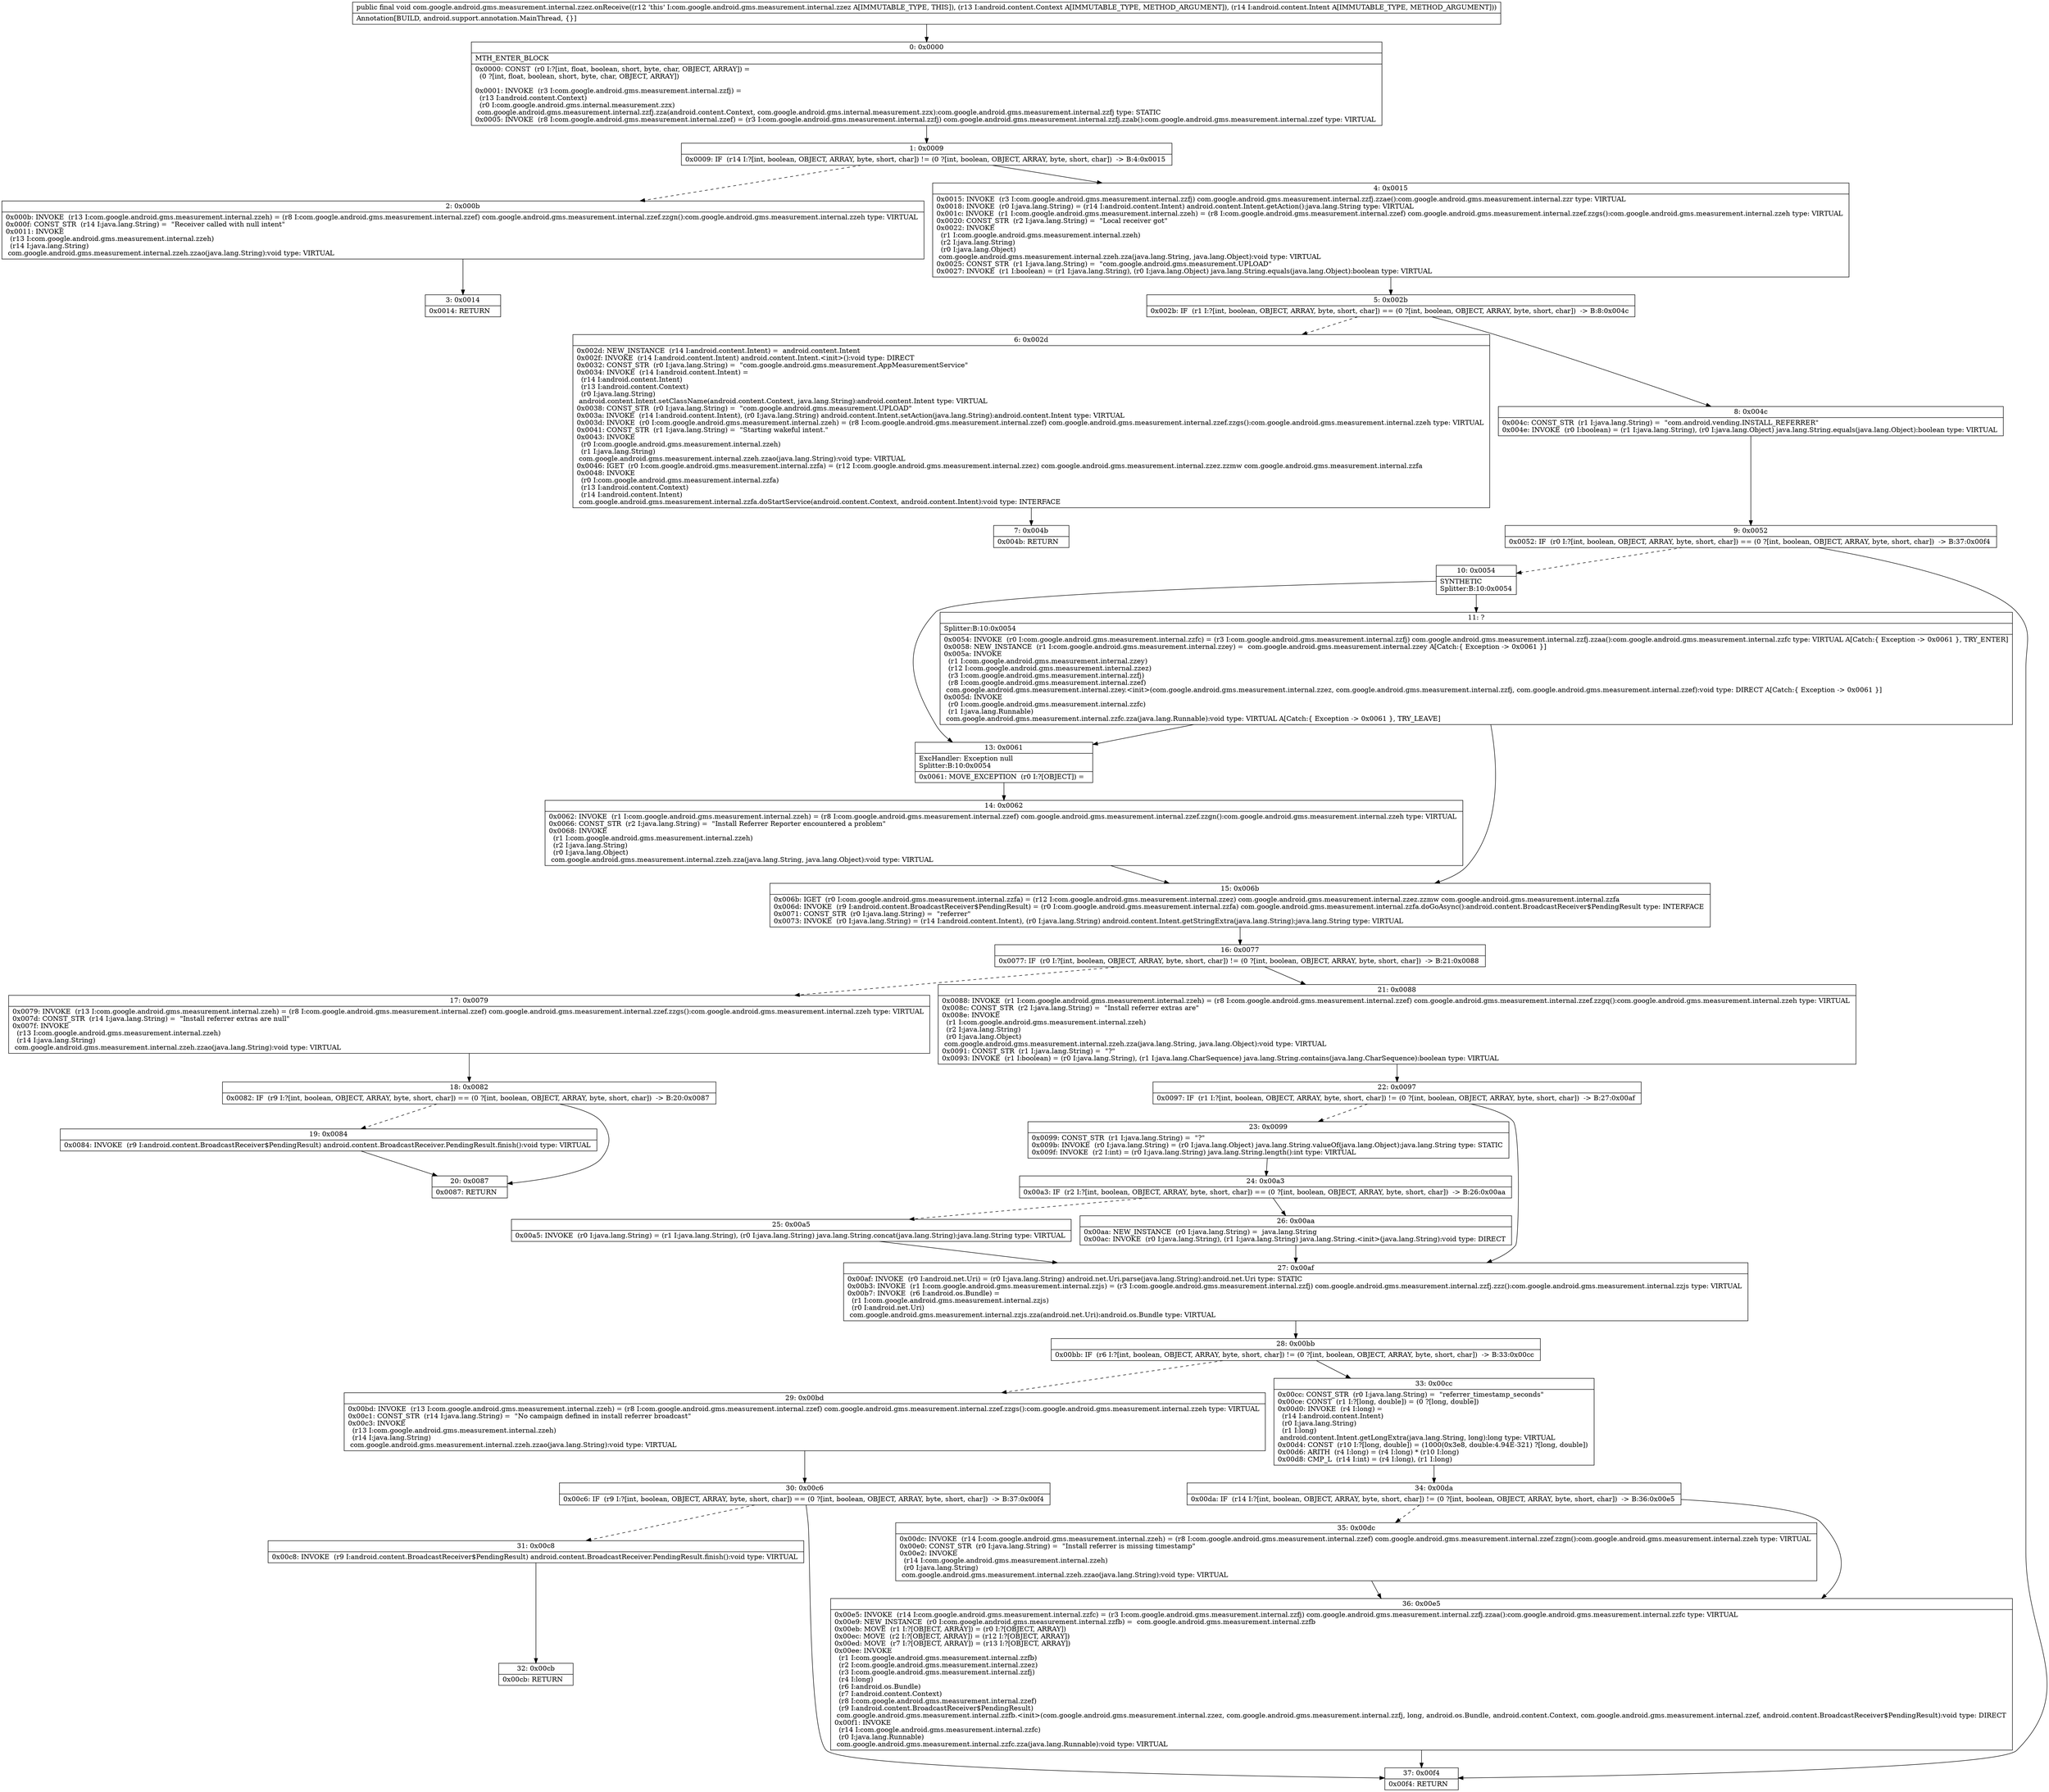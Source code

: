digraph "CFG forcom.google.android.gms.measurement.internal.zzez.onReceive(Landroid\/content\/Context;Landroid\/content\/Intent;)V" {
Node_0 [shape=record,label="{0\:\ 0x0000|MTH_ENTER_BLOCK\l|0x0000: CONST  (r0 I:?[int, float, boolean, short, byte, char, OBJECT, ARRAY]) = \l  (0 ?[int, float, boolean, short, byte, char, OBJECT, ARRAY])\l \l0x0001: INVOKE  (r3 I:com.google.android.gms.measurement.internal.zzfj) = \l  (r13 I:android.content.Context)\l  (r0 I:com.google.android.gms.internal.measurement.zzx)\l com.google.android.gms.measurement.internal.zzfj.zza(android.content.Context, com.google.android.gms.internal.measurement.zzx):com.google.android.gms.measurement.internal.zzfj type: STATIC \l0x0005: INVOKE  (r8 I:com.google.android.gms.measurement.internal.zzef) = (r3 I:com.google.android.gms.measurement.internal.zzfj) com.google.android.gms.measurement.internal.zzfj.zzab():com.google.android.gms.measurement.internal.zzef type: VIRTUAL \l}"];
Node_1 [shape=record,label="{1\:\ 0x0009|0x0009: IF  (r14 I:?[int, boolean, OBJECT, ARRAY, byte, short, char]) != (0 ?[int, boolean, OBJECT, ARRAY, byte, short, char])  \-\> B:4:0x0015 \l}"];
Node_2 [shape=record,label="{2\:\ 0x000b|0x000b: INVOKE  (r13 I:com.google.android.gms.measurement.internal.zzeh) = (r8 I:com.google.android.gms.measurement.internal.zzef) com.google.android.gms.measurement.internal.zzef.zzgn():com.google.android.gms.measurement.internal.zzeh type: VIRTUAL \l0x000f: CONST_STR  (r14 I:java.lang.String) =  \"Receiver called with null intent\" \l0x0011: INVOKE  \l  (r13 I:com.google.android.gms.measurement.internal.zzeh)\l  (r14 I:java.lang.String)\l com.google.android.gms.measurement.internal.zzeh.zzao(java.lang.String):void type: VIRTUAL \l}"];
Node_3 [shape=record,label="{3\:\ 0x0014|0x0014: RETURN   \l}"];
Node_4 [shape=record,label="{4\:\ 0x0015|0x0015: INVOKE  (r3 I:com.google.android.gms.measurement.internal.zzfj) com.google.android.gms.measurement.internal.zzfj.zzae():com.google.android.gms.measurement.internal.zzr type: VIRTUAL \l0x0018: INVOKE  (r0 I:java.lang.String) = (r14 I:android.content.Intent) android.content.Intent.getAction():java.lang.String type: VIRTUAL \l0x001c: INVOKE  (r1 I:com.google.android.gms.measurement.internal.zzeh) = (r8 I:com.google.android.gms.measurement.internal.zzef) com.google.android.gms.measurement.internal.zzef.zzgs():com.google.android.gms.measurement.internal.zzeh type: VIRTUAL \l0x0020: CONST_STR  (r2 I:java.lang.String) =  \"Local receiver got\" \l0x0022: INVOKE  \l  (r1 I:com.google.android.gms.measurement.internal.zzeh)\l  (r2 I:java.lang.String)\l  (r0 I:java.lang.Object)\l com.google.android.gms.measurement.internal.zzeh.zza(java.lang.String, java.lang.Object):void type: VIRTUAL \l0x0025: CONST_STR  (r1 I:java.lang.String) =  \"com.google.android.gms.measurement.UPLOAD\" \l0x0027: INVOKE  (r1 I:boolean) = (r1 I:java.lang.String), (r0 I:java.lang.Object) java.lang.String.equals(java.lang.Object):boolean type: VIRTUAL \l}"];
Node_5 [shape=record,label="{5\:\ 0x002b|0x002b: IF  (r1 I:?[int, boolean, OBJECT, ARRAY, byte, short, char]) == (0 ?[int, boolean, OBJECT, ARRAY, byte, short, char])  \-\> B:8:0x004c \l}"];
Node_6 [shape=record,label="{6\:\ 0x002d|0x002d: NEW_INSTANCE  (r14 I:android.content.Intent) =  android.content.Intent \l0x002f: INVOKE  (r14 I:android.content.Intent) android.content.Intent.\<init\>():void type: DIRECT \l0x0032: CONST_STR  (r0 I:java.lang.String) =  \"com.google.android.gms.measurement.AppMeasurementService\" \l0x0034: INVOKE  (r14 I:android.content.Intent) = \l  (r14 I:android.content.Intent)\l  (r13 I:android.content.Context)\l  (r0 I:java.lang.String)\l android.content.Intent.setClassName(android.content.Context, java.lang.String):android.content.Intent type: VIRTUAL \l0x0038: CONST_STR  (r0 I:java.lang.String) =  \"com.google.android.gms.measurement.UPLOAD\" \l0x003a: INVOKE  (r14 I:android.content.Intent), (r0 I:java.lang.String) android.content.Intent.setAction(java.lang.String):android.content.Intent type: VIRTUAL \l0x003d: INVOKE  (r0 I:com.google.android.gms.measurement.internal.zzeh) = (r8 I:com.google.android.gms.measurement.internal.zzef) com.google.android.gms.measurement.internal.zzef.zzgs():com.google.android.gms.measurement.internal.zzeh type: VIRTUAL \l0x0041: CONST_STR  (r1 I:java.lang.String) =  \"Starting wakeful intent.\" \l0x0043: INVOKE  \l  (r0 I:com.google.android.gms.measurement.internal.zzeh)\l  (r1 I:java.lang.String)\l com.google.android.gms.measurement.internal.zzeh.zzao(java.lang.String):void type: VIRTUAL \l0x0046: IGET  (r0 I:com.google.android.gms.measurement.internal.zzfa) = (r12 I:com.google.android.gms.measurement.internal.zzez) com.google.android.gms.measurement.internal.zzez.zzmw com.google.android.gms.measurement.internal.zzfa \l0x0048: INVOKE  \l  (r0 I:com.google.android.gms.measurement.internal.zzfa)\l  (r13 I:android.content.Context)\l  (r14 I:android.content.Intent)\l com.google.android.gms.measurement.internal.zzfa.doStartService(android.content.Context, android.content.Intent):void type: INTERFACE \l}"];
Node_7 [shape=record,label="{7\:\ 0x004b|0x004b: RETURN   \l}"];
Node_8 [shape=record,label="{8\:\ 0x004c|0x004c: CONST_STR  (r1 I:java.lang.String) =  \"com.android.vending.INSTALL_REFERRER\" \l0x004e: INVOKE  (r0 I:boolean) = (r1 I:java.lang.String), (r0 I:java.lang.Object) java.lang.String.equals(java.lang.Object):boolean type: VIRTUAL \l}"];
Node_9 [shape=record,label="{9\:\ 0x0052|0x0052: IF  (r0 I:?[int, boolean, OBJECT, ARRAY, byte, short, char]) == (0 ?[int, boolean, OBJECT, ARRAY, byte, short, char])  \-\> B:37:0x00f4 \l}"];
Node_10 [shape=record,label="{10\:\ 0x0054|SYNTHETIC\lSplitter:B:10:0x0054\l}"];
Node_11 [shape=record,label="{11\:\ ?|Splitter:B:10:0x0054\l|0x0054: INVOKE  (r0 I:com.google.android.gms.measurement.internal.zzfc) = (r3 I:com.google.android.gms.measurement.internal.zzfj) com.google.android.gms.measurement.internal.zzfj.zzaa():com.google.android.gms.measurement.internal.zzfc type: VIRTUAL A[Catch:\{ Exception \-\> 0x0061 \}, TRY_ENTER]\l0x0058: NEW_INSTANCE  (r1 I:com.google.android.gms.measurement.internal.zzey) =  com.google.android.gms.measurement.internal.zzey A[Catch:\{ Exception \-\> 0x0061 \}]\l0x005a: INVOKE  \l  (r1 I:com.google.android.gms.measurement.internal.zzey)\l  (r12 I:com.google.android.gms.measurement.internal.zzez)\l  (r3 I:com.google.android.gms.measurement.internal.zzfj)\l  (r8 I:com.google.android.gms.measurement.internal.zzef)\l com.google.android.gms.measurement.internal.zzey.\<init\>(com.google.android.gms.measurement.internal.zzez, com.google.android.gms.measurement.internal.zzfj, com.google.android.gms.measurement.internal.zzef):void type: DIRECT A[Catch:\{ Exception \-\> 0x0061 \}]\l0x005d: INVOKE  \l  (r0 I:com.google.android.gms.measurement.internal.zzfc)\l  (r1 I:java.lang.Runnable)\l com.google.android.gms.measurement.internal.zzfc.zza(java.lang.Runnable):void type: VIRTUAL A[Catch:\{ Exception \-\> 0x0061 \}, TRY_LEAVE]\l}"];
Node_13 [shape=record,label="{13\:\ 0x0061|ExcHandler: Exception null\lSplitter:B:10:0x0054\l|0x0061: MOVE_EXCEPTION  (r0 I:?[OBJECT]) =  \l}"];
Node_14 [shape=record,label="{14\:\ 0x0062|0x0062: INVOKE  (r1 I:com.google.android.gms.measurement.internal.zzeh) = (r8 I:com.google.android.gms.measurement.internal.zzef) com.google.android.gms.measurement.internal.zzef.zzgn():com.google.android.gms.measurement.internal.zzeh type: VIRTUAL \l0x0066: CONST_STR  (r2 I:java.lang.String) =  \"Install Referrer Reporter encountered a problem\" \l0x0068: INVOKE  \l  (r1 I:com.google.android.gms.measurement.internal.zzeh)\l  (r2 I:java.lang.String)\l  (r0 I:java.lang.Object)\l com.google.android.gms.measurement.internal.zzeh.zza(java.lang.String, java.lang.Object):void type: VIRTUAL \l}"];
Node_15 [shape=record,label="{15\:\ 0x006b|0x006b: IGET  (r0 I:com.google.android.gms.measurement.internal.zzfa) = (r12 I:com.google.android.gms.measurement.internal.zzez) com.google.android.gms.measurement.internal.zzez.zzmw com.google.android.gms.measurement.internal.zzfa \l0x006d: INVOKE  (r9 I:android.content.BroadcastReceiver$PendingResult) = (r0 I:com.google.android.gms.measurement.internal.zzfa) com.google.android.gms.measurement.internal.zzfa.doGoAsync():android.content.BroadcastReceiver$PendingResult type: INTERFACE \l0x0071: CONST_STR  (r0 I:java.lang.String) =  \"referrer\" \l0x0073: INVOKE  (r0 I:java.lang.String) = (r14 I:android.content.Intent), (r0 I:java.lang.String) android.content.Intent.getStringExtra(java.lang.String):java.lang.String type: VIRTUAL \l}"];
Node_16 [shape=record,label="{16\:\ 0x0077|0x0077: IF  (r0 I:?[int, boolean, OBJECT, ARRAY, byte, short, char]) != (0 ?[int, boolean, OBJECT, ARRAY, byte, short, char])  \-\> B:21:0x0088 \l}"];
Node_17 [shape=record,label="{17\:\ 0x0079|0x0079: INVOKE  (r13 I:com.google.android.gms.measurement.internal.zzeh) = (r8 I:com.google.android.gms.measurement.internal.zzef) com.google.android.gms.measurement.internal.zzef.zzgs():com.google.android.gms.measurement.internal.zzeh type: VIRTUAL \l0x007d: CONST_STR  (r14 I:java.lang.String) =  \"Install referrer extras are null\" \l0x007f: INVOKE  \l  (r13 I:com.google.android.gms.measurement.internal.zzeh)\l  (r14 I:java.lang.String)\l com.google.android.gms.measurement.internal.zzeh.zzao(java.lang.String):void type: VIRTUAL \l}"];
Node_18 [shape=record,label="{18\:\ 0x0082|0x0082: IF  (r9 I:?[int, boolean, OBJECT, ARRAY, byte, short, char]) == (0 ?[int, boolean, OBJECT, ARRAY, byte, short, char])  \-\> B:20:0x0087 \l}"];
Node_19 [shape=record,label="{19\:\ 0x0084|0x0084: INVOKE  (r9 I:android.content.BroadcastReceiver$PendingResult) android.content.BroadcastReceiver.PendingResult.finish():void type: VIRTUAL \l}"];
Node_20 [shape=record,label="{20\:\ 0x0087|0x0087: RETURN   \l}"];
Node_21 [shape=record,label="{21\:\ 0x0088|0x0088: INVOKE  (r1 I:com.google.android.gms.measurement.internal.zzeh) = (r8 I:com.google.android.gms.measurement.internal.zzef) com.google.android.gms.measurement.internal.zzef.zzgq():com.google.android.gms.measurement.internal.zzeh type: VIRTUAL \l0x008c: CONST_STR  (r2 I:java.lang.String) =  \"Install referrer extras are\" \l0x008e: INVOKE  \l  (r1 I:com.google.android.gms.measurement.internal.zzeh)\l  (r2 I:java.lang.String)\l  (r0 I:java.lang.Object)\l com.google.android.gms.measurement.internal.zzeh.zza(java.lang.String, java.lang.Object):void type: VIRTUAL \l0x0091: CONST_STR  (r1 I:java.lang.String) =  \"?\" \l0x0093: INVOKE  (r1 I:boolean) = (r0 I:java.lang.String), (r1 I:java.lang.CharSequence) java.lang.String.contains(java.lang.CharSequence):boolean type: VIRTUAL \l}"];
Node_22 [shape=record,label="{22\:\ 0x0097|0x0097: IF  (r1 I:?[int, boolean, OBJECT, ARRAY, byte, short, char]) != (0 ?[int, boolean, OBJECT, ARRAY, byte, short, char])  \-\> B:27:0x00af \l}"];
Node_23 [shape=record,label="{23\:\ 0x0099|0x0099: CONST_STR  (r1 I:java.lang.String) =  \"?\" \l0x009b: INVOKE  (r0 I:java.lang.String) = (r0 I:java.lang.Object) java.lang.String.valueOf(java.lang.Object):java.lang.String type: STATIC \l0x009f: INVOKE  (r2 I:int) = (r0 I:java.lang.String) java.lang.String.length():int type: VIRTUAL \l}"];
Node_24 [shape=record,label="{24\:\ 0x00a3|0x00a3: IF  (r2 I:?[int, boolean, OBJECT, ARRAY, byte, short, char]) == (0 ?[int, boolean, OBJECT, ARRAY, byte, short, char])  \-\> B:26:0x00aa \l}"];
Node_25 [shape=record,label="{25\:\ 0x00a5|0x00a5: INVOKE  (r0 I:java.lang.String) = (r1 I:java.lang.String), (r0 I:java.lang.String) java.lang.String.concat(java.lang.String):java.lang.String type: VIRTUAL \l}"];
Node_26 [shape=record,label="{26\:\ 0x00aa|0x00aa: NEW_INSTANCE  (r0 I:java.lang.String) =  java.lang.String \l0x00ac: INVOKE  (r0 I:java.lang.String), (r1 I:java.lang.String) java.lang.String.\<init\>(java.lang.String):void type: DIRECT \l}"];
Node_27 [shape=record,label="{27\:\ 0x00af|0x00af: INVOKE  (r0 I:android.net.Uri) = (r0 I:java.lang.String) android.net.Uri.parse(java.lang.String):android.net.Uri type: STATIC \l0x00b3: INVOKE  (r1 I:com.google.android.gms.measurement.internal.zzjs) = (r3 I:com.google.android.gms.measurement.internal.zzfj) com.google.android.gms.measurement.internal.zzfj.zzz():com.google.android.gms.measurement.internal.zzjs type: VIRTUAL \l0x00b7: INVOKE  (r6 I:android.os.Bundle) = \l  (r1 I:com.google.android.gms.measurement.internal.zzjs)\l  (r0 I:android.net.Uri)\l com.google.android.gms.measurement.internal.zzjs.zza(android.net.Uri):android.os.Bundle type: VIRTUAL \l}"];
Node_28 [shape=record,label="{28\:\ 0x00bb|0x00bb: IF  (r6 I:?[int, boolean, OBJECT, ARRAY, byte, short, char]) != (0 ?[int, boolean, OBJECT, ARRAY, byte, short, char])  \-\> B:33:0x00cc \l}"];
Node_29 [shape=record,label="{29\:\ 0x00bd|0x00bd: INVOKE  (r13 I:com.google.android.gms.measurement.internal.zzeh) = (r8 I:com.google.android.gms.measurement.internal.zzef) com.google.android.gms.measurement.internal.zzef.zzgs():com.google.android.gms.measurement.internal.zzeh type: VIRTUAL \l0x00c1: CONST_STR  (r14 I:java.lang.String) =  \"No campaign defined in install referrer broadcast\" \l0x00c3: INVOKE  \l  (r13 I:com.google.android.gms.measurement.internal.zzeh)\l  (r14 I:java.lang.String)\l com.google.android.gms.measurement.internal.zzeh.zzao(java.lang.String):void type: VIRTUAL \l}"];
Node_30 [shape=record,label="{30\:\ 0x00c6|0x00c6: IF  (r9 I:?[int, boolean, OBJECT, ARRAY, byte, short, char]) == (0 ?[int, boolean, OBJECT, ARRAY, byte, short, char])  \-\> B:37:0x00f4 \l}"];
Node_31 [shape=record,label="{31\:\ 0x00c8|0x00c8: INVOKE  (r9 I:android.content.BroadcastReceiver$PendingResult) android.content.BroadcastReceiver.PendingResult.finish():void type: VIRTUAL \l}"];
Node_32 [shape=record,label="{32\:\ 0x00cb|0x00cb: RETURN   \l}"];
Node_33 [shape=record,label="{33\:\ 0x00cc|0x00cc: CONST_STR  (r0 I:java.lang.String) =  \"referrer_timestamp_seconds\" \l0x00ce: CONST  (r1 I:?[long, double]) = (0 ?[long, double]) \l0x00d0: INVOKE  (r4 I:long) = \l  (r14 I:android.content.Intent)\l  (r0 I:java.lang.String)\l  (r1 I:long)\l android.content.Intent.getLongExtra(java.lang.String, long):long type: VIRTUAL \l0x00d4: CONST  (r10 I:?[long, double]) = (1000(0x3e8, double:4.94E\-321) ?[long, double]) \l0x00d6: ARITH  (r4 I:long) = (r4 I:long) * (r10 I:long) \l0x00d8: CMP_L  (r14 I:int) = (r4 I:long), (r1 I:long) \l}"];
Node_34 [shape=record,label="{34\:\ 0x00da|0x00da: IF  (r14 I:?[int, boolean, OBJECT, ARRAY, byte, short, char]) != (0 ?[int, boolean, OBJECT, ARRAY, byte, short, char])  \-\> B:36:0x00e5 \l}"];
Node_35 [shape=record,label="{35\:\ 0x00dc|0x00dc: INVOKE  (r14 I:com.google.android.gms.measurement.internal.zzeh) = (r8 I:com.google.android.gms.measurement.internal.zzef) com.google.android.gms.measurement.internal.zzef.zzgn():com.google.android.gms.measurement.internal.zzeh type: VIRTUAL \l0x00e0: CONST_STR  (r0 I:java.lang.String) =  \"Install referrer is missing timestamp\" \l0x00e2: INVOKE  \l  (r14 I:com.google.android.gms.measurement.internal.zzeh)\l  (r0 I:java.lang.String)\l com.google.android.gms.measurement.internal.zzeh.zzao(java.lang.String):void type: VIRTUAL \l}"];
Node_36 [shape=record,label="{36\:\ 0x00e5|0x00e5: INVOKE  (r14 I:com.google.android.gms.measurement.internal.zzfc) = (r3 I:com.google.android.gms.measurement.internal.zzfj) com.google.android.gms.measurement.internal.zzfj.zzaa():com.google.android.gms.measurement.internal.zzfc type: VIRTUAL \l0x00e9: NEW_INSTANCE  (r0 I:com.google.android.gms.measurement.internal.zzfb) =  com.google.android.gms.measurement.internal.zzfb \l0x00eb: MOVE  (r1 I:?[OBJECT, ARRAY]) = (r0 I:?[OBJECT, ARRAY]) \l0x00ec: MOVE  (r2 I:?[OBJECT, ARRAY]) = (r12 I:?[OBJECT, ARRAY]) \l0x00ed: MOVE  (r7 I:?[OBJECT, ARRAY]) = (r13 I:?[OBJECT, ARRAY]) \l0x00ee: INVOKE  \l  (r1 I:com.google.android.gms.measurement.internal.zzfb)\l  (r2 I:com.google.android.gms.measurement.internal.zzez)\l  (r3 I:com.google.android.gms.measurement.internal.zzfj)\l  (r4 I:long)\l  (r6 I:android.os.Bundle)\l  (r7 I:android.content.Context)\l  (r8 I:com.google.android.gms.measurement.internal.zzef)\l  (r9 I:android.content.BroadcastReceiver$PendingResult)\l com.google.android.gms.measurement.internal.zzfb.\<init\>(com.google.android.gms.measurement.internal.zzez, com.google.android.gms.measurement.internal.zzfj, long, android.os.Bundle, android.content.Context, com.google.android.gms.measurement.internal.zzef, android.content.BroadcastReceiver$PendingResult):void type: DIRECT \l0x00f1: INVOKE  \l  (r14 I:com.google.android.gms.measurement.internal.zzfc)\l  (r0 I:java.lang.Runnable)\l com.google.android.gms.measurement.internal.zzfc.zza(java.lang.Runnable):void type: VIRTUAL \l}"];
Node_37 [shape=record,label="{37\:\ 0x00f4|0x00f4: RETURN   \l}"];
MethodNode[shape=record,label="{public final void com.google.android.gms.measurement.internal.zzez.onReceive((r12 'this' I:com.google.android.gms.measurement.internal.zzez A[IMMUTABLE_TYPE, THIS]), (r13 I:android.content.Context A[IMMUTABLE_TYPE, METHOD_ARGUMENT]), (r14 I:android.content.Intent A[IMMUTABLE_TYPE, METHOD_ARGUMENT]))  | Annotation[BUILD, android.support.annotation.MainThread, \{\}]\l}"];
MethodNode -> Node_0;
Node_0 -> Node_1;
Node_1 -> Node_2[style=dashed];
Node_1 -> Node_4;
Node_2 -> Node_3;
Node_4 -> Node_5;
Node_5 -> Node_6[style=dashed];
Node_5 -> Node_8;
Node_6 -> Node_7;
Node_8 -> Node_9;
Node_9 -> Node_10[style=dashed];
Node_9 -> Node_37;
Node_10 -> Node_11;
Node_10 -> Node_13;
Node_11 -> Node_13;
Node_11 -> Node_15;
Node_13 -> Node_14;
Node_14 -> Node_15;
Node_15 -> Node_16;
Node_16 -> Node_17[style=dashed];
Node_16 -> Node_21;
Node_17 -> Node_18;
Node_18 -> Node_19[style=dashed];
Node_18 -> Node_20;
Node_19 -> Node_20;
Node_21 -> Node_22;
Node_22 -> Node_23[style=dashed];
Node_22 -> Node_27;
Node_23 -> Node_24;
Node_24 -> Node_25[style=dashed];
Node_24 -> Node_26;
Node_25 -> Node_27;
Node_26 -> Node_27;
Node_27 -> Node_28;
Node_28 -> Node_29[style=dashed];
Node_28 -> Node_33;
Node_29 -> Node_30;
Node_30 -> Node_31[style=dashed];
Node_30 -> Node_37;
Node_31 -> Node_32;
Node_33 -> Node_34;
Node_34 -> Node_35[style=dashed];
Node_34 -> Node_36;
Node_35 -> Node_36;
Node_36 -> Node_37;
}

